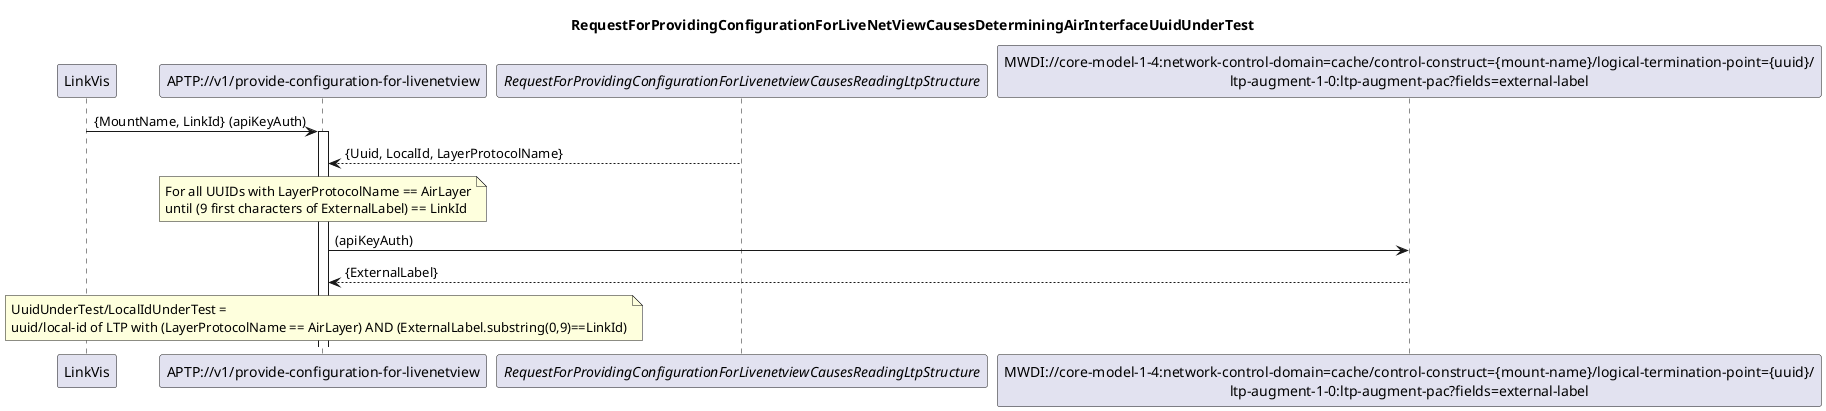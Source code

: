 @startuml 301_DeterminingAirInterfaceUnderTest
skinparam responseMessageBelowArrow true

title
RequestForProvidingConfigurationForLiveNetViewCausesDeterminingAirInterfaceUuidUnderTest
end title

participant "LinkVis" as LinkVis
participant "APTP://v1/provide-configuration-for-livenetview" as APTP_Config
participant "<i>RequestForProvidingConfigurationForLivenetviewCausesReadingLtpStructure</i>" as LTPs
participant "MWDI://core-model-1-4:network-control-domain=cache/control-construct={mount-name}/logical-termination-point={uuid}/\nltp-augment-1-0:ltp-augment-pac?fields=external-label" as ExternalLabel

LinkVis -> APTP_Config: {MountName, LinkId} (apiKeyAuth)
activate APTP_Config

LTPs --> APTP_Config: {Uuid, LocalId, LayerProtocolName}

note over APTP_Config
For all UUIDs with LayerProtocolName == AirLayer
until (9 first characters of ExternalLabel) == LinkId
end note

APTP_Config -> ExternalLabel: (apiKeyAuth)
ExternalLabel --> APTP_Config: {ExternalLabel}

note over APTP_Config
UuidUnderTest/LocalIdUnderTest = 
uuid/local-id of LTP with (LayerProtocolName == AirLayer) AND (ExternalLabel.substring(0,9)==LinkId)
end note

@enduml